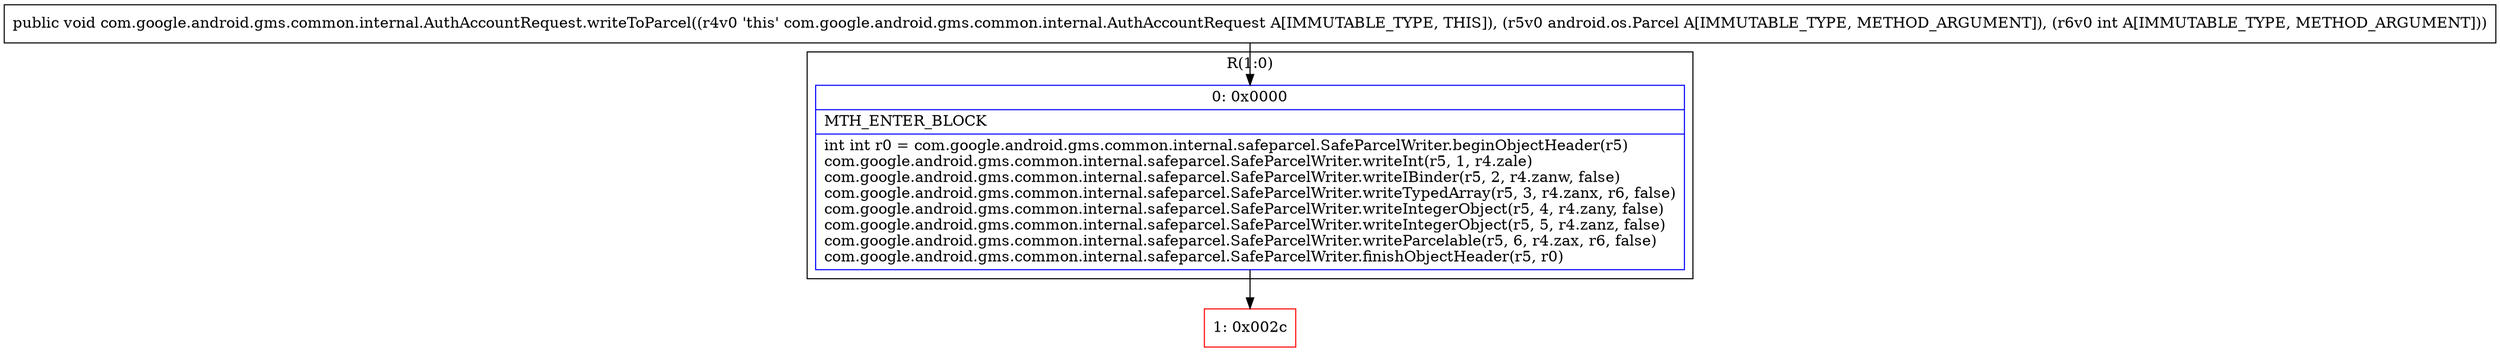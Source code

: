 digraph "CFG forcom.google.android.gms.common.internal.AuthAccountRequest.writeToParcel(Landroid\/os\/Parcel;I)V" {
subgraph cluster_Region_632575990 {
label = "R(1:0)";
node [shape=record,color=blue];
Node_0 [shape=record,label="{0\:\ 0x0000|MTH_ENTER_BLOCK\l|int int r0 = com.google.android.gms.common.internal.safeparcel.SafeParcelWriter.beginObjectHeader(r5)\lcom.google.android.gms.common.internal.safeparcel.SafeParcelWriter.writeInt(r5, 1, r4.zale)\lcom.google.android.gms.common.internal.safeparcel.SafeParcelWriter.writeIBinder(r5, 2, r4.zanw, false)\lcom.google.android.gms.common.internal.safeparcel.SafeParcelWriter.writeTypedArray(r5, 3, r4.zanx, r6, false)\lcom.google.android.gms.common.internal.safeparcel.SafeParcelWriter.writeIntegerObject(r5, 4, r4.zany, false)\lcom.google.android.gms.common.internal.safeparcel.SafeParcelWriter.writeIntegerObject(r5, 5, r4.zanz, false)\lcom.google.android.gms.common.internal.safeparcel.SafeParcelWriter.writeParcelable(r5, 6, r4.zax, r6, false)\lcom.google.android.gms.common.internal.safeparcel.SafeParcelWriter.finishObjectHeader(r5, r0)\l}"];
}
Node_1 [shape=record,color=red,label="{1\:\ 0x002c}"];
MethodNode[shape=record,label="{public void com.google.android.gms.common.internal.AuthAccountRequest.writeToParcel((r4v0 'this' com.google.android.gms.common.internal.AuthAccountRequest A[IMMUTABLE_TYPE, THIS]), (r5v0 android.os.Parcel A[IMMUTABLE_TYPE, METHOD_ARGUMENT]), (r6v0 int A[IMMUTABLE_TYPE, METHOD_ARGUMENT])) }"];
MethodNode -> Node_0;
Node_0 -> Node_1;
}

